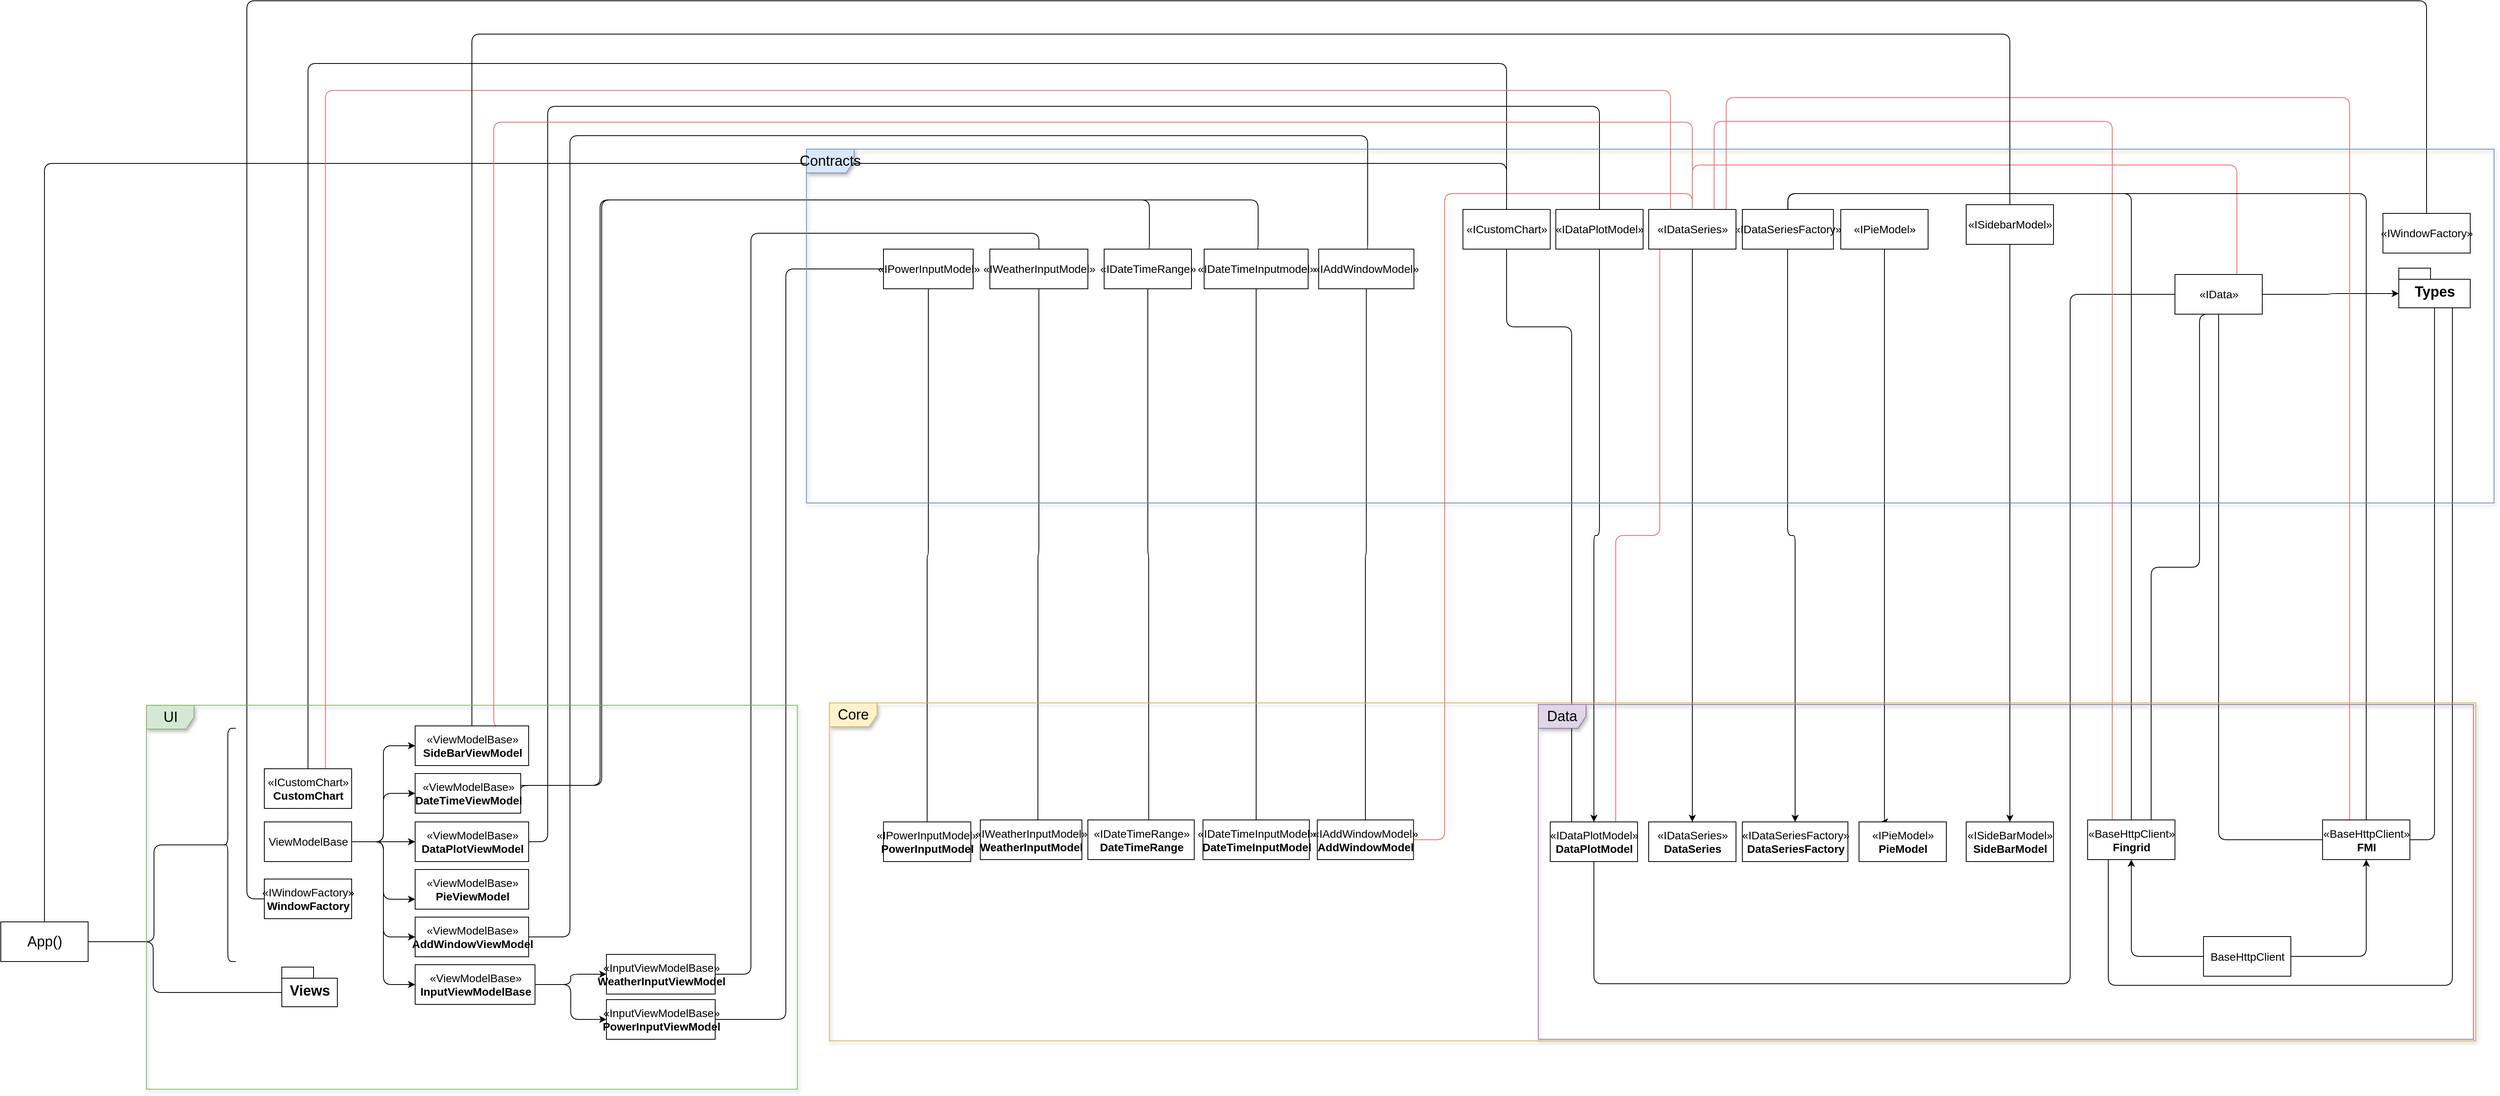 <mxfile version="14.5.8" type="device"><diagram id="C5RBs43oDa-KdzZeNtuy" name="Page-1"><mxGraphModel dx="5486" dy="2949" grid="0" gridSize="10" guides="1" tooltips="1" connect="1" arrows="1" fold="1" page="0" pageScale="1" pageWidth="827" pageHeight="1169" math="0" shadow="0"><root><mxCell id="WIyWlLk6GJQsqaUBKTNV-0"/><mxCell id="WIyWlLk6GJQsqaUBKTNV-1" parent="WIyWlLk6GJQsqaUBKTNV-0"/><mxCell id="1zRFErv88xGNdsrMWLjV-162" style="edgeStyle=orthogonalEdgeStyle;rounded=1;orthogonalLoop=1;jettySize=auto;html=1;entryX=0;entryY=0;entryDx=0;entryDy=32;entryPerimeter=0;startArrow=none;startFill=0;endArrow=none;endFill=0;fontSize=18;" edge="1" parent="WIyWlLk6GJQsqaUBKTNV-1" source="1zRFErv88xGNdsrMWLjV-0" target="1zRFErv88xGNdsrMWLjV-161"><mxGeometry relative="1" as="geometry"><Array as="points"><mxPoint x="-1935" y="719"/><mxPoint x="-1935" y="783"/></Array></mxGeometry></mxCell><mxCell id="1zRFErv88xGNdsrMWLjV-167" style="edgeStyle=orthogonalEdgeStyle;rounded=1;orthogonalLoop=1;jettySize=auto;html=1;entryX=0.1;entryY=0.5;entryDx=0;entryDy=0;entryPerimeter=0;startArrow=none;startFill=0;endArrow=none;endFill=0;fontSize=18;" edge="1" parent="WIyWlLk6GJQsqaUBKTNV-1" source="1zRFErv88xGNdsrMWLjV-0" target="1zRFErv88xGNdsrMWLjV-166"><mxGeometry relative="1" as="geometry"/></mxCell><mxCell id="1zRFErv88xGNdsrMWLjV-171" style="edgeStyle=orthogonalEdgeStyle;rounded=1;orthogonalLoop=1;jettySize=auto;html=1;entryX=0.5;entryY=0;entryDx=0;entryDy=0;startArrow=none;startFill=0;endArrow=none;endFill=0;fontSize=18;" edge="1" parent="WIyWlLk6GJQsqaUBKTNV-1" source="1zRFErv88xGNdsrMWLjV-0" target="1zRFErv88xGNdsrMWLjV-23"><mxGeometry relative="1" as="geometry"><Array as="points"><mxPoint x="-2072" y="-262"/><mxPoint x="-230" y="-262"/></Array></mxGeometry></mxCell><mxCell id="1zRFErv88xGNdsrMWLjV-0" value="App()" style="html=1;fontSize=18;" vertex="1" parent="WIyWlLk6GJQsqaUBKTNV-1"><mxGeometry x="-2127" y="694" width="110" height="50" as="geometry"/></mxCell><mxCell id="1zRFErv88xGNdsrMWLjV-121" style="edgeStyle=orthogonalEdgeStyle;rounded=1;orthogonalLoop=1;jettySize=auto;html=1;entryX=0.5;entryY=0;entryDx=0;entryDy=0;fontSize=14;" edge="1" parent="WIyWlLk6GJQsqaUBKTNV-1" source="1zRFErv88xGNdsrMWLjV-19" target="1zRFErv88xGNdsrMWLjV-57"><mxGeometry relative="1" as="geometry"/></mxCell><mxCell id="1zRFErv88xGNdsrMWLjV-19" value="«ISidebarModel»" style="html=1;fontSize=14;" vertex="1" parent="WIyWlLk6GJQsqaUBKTNV-1"><mxGeometry x="349" y="-210" width="110" height="50" as="geometry"/></mxCell><mxCell id="1zRFErv88xGNdsrMWLjV-20" value="«IWindowFactory»" style="html=1;fontSize=14;" vertex="1" parent="WIyWlLk6GJQsqaUBKTNV-1"><mxGeometry x="874" y="-199" width="110" height="50" as="geometry"/></mxCell><mxCell id="1zRFErv88xGNdsrMWLjV-152" style="edgeStyle=orthogonalEdgeStyle;rounded=1;orthogonalLoop=1;jettySize=auto;html=1;entryX=0.5;entryY=0;entryDx=0;entryDy=0;startArrow=none;startFill=0;endArrow=classic;endFill=1;fontSize=14;" edge="1" parent="WIyWlLk6GJQsqaUBKTNV-1" source="1zRFErv88xGNdsrMWLjV-21" target="1zRFErv88xGNdsrMWLjV-62"><mxGeometry relative="1" as="geometry"/></mxCell><mxCell id="1zRFErv88xGNdsrMWLjV-21" value="«IDataPlotModel»" style="html=1;fontSize=14;" vertex="1" parent="WIyWlLk6GJQsqaUBKTNV-1"><mxGeometry x="-168" y="-204" width="110" height="50" as="geometry"/></mxCell><mxCell id="1zRFErv88xGNdsrMWLjV-149" style="edgeStyle=orthogonalEdgeStyle;rounded=1;orthogonalLoop=1;jettySize=auto;html=1;entryX=0.5;entryY=0;entryDx=0;entryDy=0;startArrow=none;startFill=0;endArrow=none;endFill=0;fontSize=14;strokeColor=#EA6B66;" edge="1" parent="WIyWlLk6GJQsqaUBKTNV-1" source="1zRFErv88xGNdsrMWLjV-22" target="1zRFErv88xGNdsrMWLjV-31"><mxGeometry relative="1" as="geometry"><Array as="points"><mxPoint x="690" y="-260"/><mxPoint x="4" y="-260"/></Array></mxGeometry></mxCell><mxCell id="1zRFErv88xGNdsrMWLjV-175" style="edgeStyle=orthogonalEdgeStyle;rounded=1;orthogonalLoop=1;jettySize=auto;html=1;entryX=0;entryY=0;entryDx=0;entryDy=32;entryPerimeter=0;startArrow=none;startFill=0;endArrow=classic;endFill=1;fontSize=18;" edge="1" parent="WIyWlLk6GJQsqaUBKTNV-1" source="1zRFErv88xGNdsrMWLjV-22" target="1zRFErv88xGNdsrMWLjV-172"><mxGeometry relative="1" as="geometry"/></mxCell><mxCell id="1zRFErv88xGNdsrMWLjV-22" value="«IData»" style="html=1;fontSize=14;" vertex="1" parent="WIyWlLk6GJQsqaUBKTNV-1"><mxGeometry x="612" y="-122" width="110" height="50" as="geometry"/></mxCell><mxCell id="1zRFErv88xGNdsrMWLjV-87" style="edgeStyle=orthogonalEdgeStyle;rounded=1;orthogonalLoop=1;jettySize=auto;html=1;fontSize=14;endArrow=none;endFill=0;" edge="1" parent="WIyWlLk6GJQsqaUBKTNV-1" source="1zRFErv88xGNdsrMWLjV-23" target="1zRFErv88xGNdsrMWLjV-62"><mxGeometry relative="1" as="geometry"><Array as="points"><mxPoint x="-230" y="-56"/><mxPoint x="-148" y="-56"/></Array></mxGeometry></mxCell><mxCell id="1zRFErv88xGNdsrMWLjV-23" value="«ICustomChart»" style="html=1;fontSize=14;" vertex="1" parent="WIyWlLk6GJQsqaUBKTNV-1"><mxGeometry x="-285" y="-204" width="110" height="50" as="geometry"/></mxCell><mxCell id="1zRFErv88xGNdsrMWLjV-137" style="edgeStyle=orthogonalEdgeStyle;rounded=1;orthogonalLoop=1;jettySize=auto;html=1;entryX=0.567;entryY=0.002;entryDx=0;entryDy=0;entryPerimeter=0;startArrow=none;startFill=0;endArrow=none;endFill=0;fontSize=14;" edge="1" parent="WIyWlLk6GJQsqaUBKTNV-1" source="1zRFErv88xGNdsrMWLjV-24" target="1zRFErv88xGNdsrMWLjV-63"><mxGeometry relative="1" as="geometry"/></mxCell><mxCell id="1zRFErv88xGNdsrMWLjV-24" value="«IWeatherInputModel»" style="html=1;fontSize=14;" vertex="1" parent="WIyWlLk6GJQsqaUBKTNV-1"><mxGeometry x="-881" y="-154" width="123.5" height="50" as="geometry"/></mxCell><mxCell id="1zRFErv88xGNdsrMWLjV-138" style="edgeStyle=orthogonalEdgeStyle;rounded=1;orthogonalLoop=1;jettySize=auto;html=1;entryX=0.572;entryY=0.049;entryDx=0;entryDy=0;entryPerimeter=0;startArrow=none;startFill=0;endArrow=none;endFill=0;fontSize=14;" edge="1" parent="WIyWlLk6GJQsqaUBKTNV-1" source="1zRFErv88xGNdsrMWLjV-26" target="1zRFErv88xGNdsrMWLjV-55"><mxGeometry relative="1" as="geometry"/></mxCell><mxCell id="1zRFErv88xGNdsrMWLjV-26" value="«IDateTimeRange»" style="html=1;fontSize=14;" vertex="1" parent="WIyWlLk6GJQsqaUBKTNV-1"><mxGeometry x="-737" y="-154" width="110" height="50" as="geometry"/></mxCell><mxCell id="1zRFErv88xGNdsrMWLjV-139" style="edgeStyle=orthogonalEdgeStyle;rounded=1;orthogonalLoop=1;jettySize=auto;html=1;entryX=0.5;entryY=0;entryDx=0;entryDy=0;startArrow=none;startFill=0;endArrow=none;endFill=0;fontSize=14;" edge="1" parent="WIyWlLk6GJQsqaUBKTNV-1" source="1zRFErv88xGNdsrMWLjV-27" target="1zRFErv88xGNdsrMWLjV-42"><mxGeometry relative="1" as="geometry"/></mxCell><mxCell id="1zRFErv88xGNdsrMWLjV-27" value="«IDateTimeInputmodel»" style="html=1;fontSize=14;" vertex="1" parent="WIyWlLk6GJQsqaUBKTNV-1"><mxGeometry x="-611" y="-154" width="131" height="50" as="geometry"/></mxCell><mxCell id="1zRFErv88xGNdsrMWLjV-140" style="edgeStyle=orthogonalEdgeStyle;rounded=1;orthogonalLoop=1;jettySize=auto;html=1;entryX=0.5;entryY=0;entryDx=0;entryDy=0;startArrow=none;startFill=0;endArrow=none;endFill=0;fontSize=14;" edge="1" parent="WIyWlLk6GJQsqaUBKTNV-1" source="1zRFErv88xGNdsrMWLjV-28" target="1zRFErv88xGNdsrMWLjV-41"><mxGeometry relative="1" as="geometry"/></mxCell><mxCell id="1zRFErv88xGNdsrMWLjV-28" value="«IAddWindowModel»" style="html=1;fontSize=14;" vertex="1" parent="WIyWlLk6GJQsqaUBKTNV-1"><mxGeometry x="-466.75" y="-154" width="120" height="50" as="geometry"/></mxCell><mxCell id="1zRFErv88xGNdsrMWLjV-120" style="edgeStyle=orthogonalEdgeStyle;rounded=1;orthogonalLoop=1;jettySize=auto;html=1;entryX=0.25;entryY=0;entryDx=0;entryDy=0;fontSize=14;" edge="1" parent="WIyWlLk6GJQsqaUBKTNV-1" source="1zRFErv88xGNdsrMWLjV-29" target="1zRFErv88xGNdsrMWLjV-59"><mxGeometry relative="1" as="geometry"><mxPoint x="246" y="568" as="targetPoint"/><Array as="points"><mxPoint x="246" y="568"/></Array></mxGeometry></mxCell><mxCell id="1zRFErv88xGNdsrMWLjV-29" value="«IPieModel»" style="html=1;fontSize=14;" vertex="1" parent="WIyWlLk6GJQsqaUBKTNV-1"><mxGeometry x="191" y="-204" width="110" height="50" as="geometry"/></mxCell><mxCell id="1zRFErv88xGNdsrMWLjV-119" style="edgeStyle=orthogonalEdgeStyle;rounded=1;orthogonalLoop=1;jettySize=auto;html=1;entryX=0.5;entryY=0;entryDx=0;entryDy=0;fontSize=14;" edge="1" parent="WIyWlLk6GJQsqaUBKTNV-1" target="1zRFErv88xGNdsrMWLjV-60"><mxGeometry relative="1" as="geometry"><mxPoint x="134" y="-160" as="sourcePoint"/><Array as="points"><mxPoint x="124" y="207"/><mxPoint x="133" y="207"/></Array></mxGeometry></mxCell><mxCell id="1zRFErv88xGNdsrMWLjV-30" value="«IDataSeriesFactory»" style="html=1;fontSize=14;" vertex="1" parent="WIyWlLk6GJQsqaUBKTNV-1"><mxGeometry x="67" y="-204" width="114.75" height="50" as="geometry"/></mxCell><mxCell id="1zRFErv88xGNdsrMWLjV-118" style="edgeStyle=orthogonalEdgeStyle;rounded=1;orthogonalLoop=1;jettySize=auto;html=1;entryX=0.5;entryY=0;entryDx=0;entryDy=0;fontSize=14;" edge="1" parent="WIyWlLk6GJQsqaUBKTNV-1" source="1zRFErv88xGNdsrMWLjV-31" target="1zRFErv88xGNdsrMWLjV-61"><mxGeometry relative="1" as="geometry"/></mxCell><mxCell id="1zRFErv88xGNdsrMWLjV-181" style="edgeStyle=orthogonalEdgeStyle;rounded=1;orthogonalLoop=1;jettySize=auto;html=1;entryX=0.75;entryY=0;entryDx=0;entryDy=0;startArrow=none;startFill=0;endArrow=none;endFill=0;fontSize=18;strokeColor=#EA6B66;" edge="1" parent="WIyWlLk6GJQsqaUBKTNV-1" source="1zRFErv88xGNdsrMWLjV-31" target="1zRFErv88xGNdsrMWLjV-62"><mxGeometry relative="1" as="geometry"><Array as="points"><mxPoint x="-37" y="207"/><mxPoint x="-92" y="207"/></Array></mxGeometry></mxCell><mxCell id="1zRFErv88xGNdsrMWLjV-31" value="«IDataSeries»" style="html=1;fontSize=14;" vertex="1" parent="WIyWlLk6GJQsqaUBKTNV-1"><mxGeometry x="-51" y="-204" width="110" height="50" as="geometry"/></mxCell><mxCell id="1zRFErv88xGNdsrMWLjV-180" style="edgeStyle=orthogonalEdgeStyle;rounded=1;orthogonalLoop=1;jettySize=auto;html=1;entryX=0.5;entryY=0;entryDx=0;entryDy=0;startArrow=none;startFill=0;endArrow=none;endFill=0;fontSize=18;strokeColor=#EA6B66;" edge="1" parent="WIyWlLk6GJQsqaUBKTNV-1" source="1zRFErv88xGNdsrMWLjV-41" target="1zRFErv88xGNdsrMWLjV-31"><mxGeometry relative="1" as="geometry"><Array as="points"><mxPoint x="-308" y="591"/><mxPoint x="-308" y="-224"/><mxPoint x="4" y="-224"/></Array></mxGeometry></mxCell><mxCell id="1zRFErv88xGNdsrMWLjV-41" value="«IAddWindowModel»&lt;br style=&quot;font-size: 14px;&quot;&gt;&lt;b style=&quot;font-size: 14px;&quot;&gt;AddWindowModel&lt;/b&gt;" style="html=1;fontSize=14;" vertex="1" parent="WIyWlLk6GJQsqaUBKTNV-1"><mxGeometry x="-468.5" y="565.5" width="121.25" height="50" as="geometry"/></mxCell><mxCell id="1zRFErv88xGNdsrMWLjV-42" value="«IDateTimeInputModel»&lt;br style=&quot;font-size: 14px;&quot;&gt;&lt;b style=&quot;font-size: 14px;&quot;&gt;DateTimeInputModel&lt;/b&gt;" style="html=1;fontSize=14;" vertex="1" parent="WIyWlLk6GJQsqaUBKTNV-1"><mxGeometry x="-612.5" y="565.5" width="134" height="50" as="geometry"/></mxCell><mxCell id="1zRFErv88xGNdsrMWLjV-55" value="«IDateTimeRange»&lt;br style=&quot;font-size: 14px;&quot;&gt;&lt;b style=&quot;font-size: 14px;&quot;&gt;DateTimeRange&lt;/b&gt;" style="html=1;fontSize=14;" vertex="1" parent="WIyWlLk6GJQsqaUBKTNV-1"><mxGeometry x="-757.5" y="565.5" width="134" height="50" as="geometry"/></mxCell><mxCell id="1zRFErv88xGNdsrMWLjV-57" value="«ISideBarModel»&lt;br style=&quot;font-size: 14px;&quot;&gt;&lt;b style=&quot;font-size: 14px;&quot;&gt;SideBarModel&lt;/b&gt;" style="html=1;fontSize=14;" vertex="1" parent="WIyWlLk6GJQsqaUBKTNV-1"><mxGeometry x="349" y="568" width="110" height="50" as="geometry"/></mxCell><mxCell id="1zRFErv88xGNdsrMWLjV-59" value="«IPieModel»&lt;br style=&quot;font-size: 14px;&quot;&gt;&lt;b style=&quot;font-size: 14px;&quot;&gt;PieModel&lt;/b&gt;" style="html=1;fontSize=14;" vertex="1" parent="WIyWlLk6GJQsqaUBKTNV-1"><mxGeometry x="214" y="568" width="110" height="50" as="geometry"/></mxCell><mxCell id="1zRFErv88xGNdsrMWLjV-60" value="«IDataSeriesFactory»&lt;br style=&quot;font-size: 14px;&quot;&gt;&lt;b style=&quot;font-size: 14px;&quot;&gt;DataSeriesFactory&lt;/b&gt;" style="html=1;fontSize=14;" vertex="1" parent="WIyWlLk6GJQsqaUBKTNV-1"><mxGeometry x="67" y="568" width="133" height="50" as="geometry"/></mxCell><mxCell id="1zRFErv88xGNdsrMWLjV-61" value="«IDataSeries»&lt;br style=&quot;font-size: 14px;&quot;&gt;&lt;b style=&quot;font-size: 14px;&quot;&gt;DataSeries&lt;/b&gt;" style="html=1;fontSize=14;" vertex="1" parent="WIyWlLk6GJQsqaUBKTNV-1"><mxGeometry x="-51" y="568" width="110" height="50" as="geometry"/></mxCell><mxCell id="1zRFErv88xGNdsrMWLjV-178" style="edgeStyle=orthogonalEdgeStyle;rounded=1;orthogonalLoop=1;jettySize=auto;html=1;entryX=0;entryY=0.5;entryDx=0;entryDy=0;startArrow=none;startFill=0;endArrow=none;endFill=0;fontSize=18;" edge="1" parent="WIyWlLk6GJQsqaUBKTNV-1" source="1zRFErv88xGNdsrMWLjV-62" target="1zRFErv88xGNdsrMWLjV-22"><mxGeometry relative="1" as="geometry"><Array as="points"><mxPoint x="-120" y="772"/><mxPoint x="480" y="772"/><mxPoint x="480" y="-97"/></Array></mxGeometry></mxCell><mxCell id="1zRFErv88xGNdsrMWLjV-62" value="«IDataPlotModel»&lt;br style=&quot;font-size: 14px;&quot;&gt;&lt;b style=&quot;font-size: 14px;&quot;&gt;DataPlotModel&lt;/b&gt;" style="html=1;fontSize=14;" vertex="1" parent="WIyWlLk6GJQsqaUBKTNV-1"><mxGeometry x="-175" y="568" width="110" height="50" as="geometry"/></mxCell><mxCell id="1zRFErv88xGNdsrMWLjV-63" value="«IWeatherInputModel»&lt;br style=&quot;font-size: 14px;&quot;&gt;&lt;b style=&quot;font-size: 14px;&quot;&gt;WeatherInputModel&lt;/b&gt;" style="html=1;fontSize=14;" vertex="1" parent="WIyWlLk6GJQsqaUBKTNV-1"><mxGeometry x="-893" y="565.5" width="128" height="50" as="geometry"/></mxCell><mxCell id="1zRFErv88xGNdsrMWLjV-64" value="«IPowerInputModel»&lt;br style=&quot;font-size: 14px;&quot;&gt;&lt;b style=&quot;font-size: 14px;&quot;&gt;PowerInputModel&lt;/b&gt;" style="html=1;fontSize=14;" vertex="1" parent="WIyWlLk6GJQsqaUBKTNV-1"><mxGeometry x="-1015" y="568" width="110" height="50" as="geometry"/></mxCell><mxCell id="1zRFErv88xGNdsrMWLjV-83" style="edgeStyle=orthogonalEdgeStyle;rounded=1;orthogonalLoop=1;jettySize=auto;html=1;entryX=0.5;entryY=1;entryDx=0;entryDy=0;fontSize=14;" edge="1" parent="WIyWlLk6GJQsqaUBKTNV-1" source="1zRFErv88xGNdsrMWLjV-76" target="1zRFErv88xGNdsrMWLjV-77"><mxGeometry relative="1" as="geometry"/></mxCell><mxCell id="1zRFErv88xGNdsrMWLjV-84" style="edgeStyle=orthogonalEdgeStyle;orthogonalLoop=1;jettySize=auto;html=1;entryX=0.5;entryY=1;entryDx=0;entryDy=0;rounded=1;fontSize=14;" edge="1" parent="WIyWlLk6GJQsqaUBKTNV-1" source="1zRFErv88xGNdsrMWLjV-76" target="1zRFErv88xGNdsrMWLjV-78"><mxGeometry relative="1" as="geometry"/></mxCell><mxCell id="1zRFErv88xGNdsrMWLjV-76" value="BaseHttpClient" style="html=1;fontSize=14;" vertex="1" parent="WIyWlLk6GJQsqaUBKTNV-1"><mxGeometry x="648" y="712.5" width="110" height="50" as="geometry"/></mxCell><mxCell id="1zRFErv88xGNdsrMWLjV-146" style="edgeStyle=orthogonalEdgeStyle;rounded=1;orthogonalLoop=1;jettySize=auto;html=1;entryX=0.5;entryY=1;entryDx=0;entryDy=0;startArrow=none;startFill=0;endArrow=none;endFill=0;fontSize=14;" edge="1" parent="WIyWlLk6GJQsqaUBKTNV-1" source="1zRFErv88xGNdsrMWLjV-77" target="1zRFErv88xGNdsrMWLjV-22"><mxGeometry relative="1" as="geometry"><Array as="points"><mxPoint x="582" y="247"/><mxPoint x="643" y="247"/><mxPoint x="643" y="-72"/></Array></mxGeometry></mxCell><mxCell id="1zRFErv88xGNdsrMWLjV-150" style="edgeStyle=orthogonalEdgeStyle;rounded=1;orthogonalLoop=1;jettySize=auto;html=1;entryX=0.5;entryY=0;entryDx=0;entryDy=0;startArrow=none;startFill=0;endArrow=none;endFill=0;fontSize=14;" edge="1" parent="WIyWlLk6GJQsqaUBKTNV-1" source="1zRFErv88xGNdsrMWLjV-77" target="1zRFErv88xGNdsrMWLjV-30"><mxGeometry relative="1" as="geometry"><Array as="points"><mxPoint x="557" y="-224"/><mxPoint x="124" y="-224"/></Array></mxGeometry></mxCell><mxCell id="1zRFErv88xGNdsrMWLjV-174" style="edgeStyle=orthogonalEdgeStyle;rounded=1;orthogonalLoop=1;jettySize=auto;html=1;entryX=0.75;entryY=1;entryDx=0;entryDy=0;entryPerimeter=0;startArrow=none;startFill=0;endArrow=none;endFill=0;fontSize=18;" edge="1" parent="WIyWlLk6GJQsqaUBKTNV-1" source="1zRFErv88xGNdsrMWLjV-77" target="1zRFErv88xGNdsrMWLjV-172"><mxGeometry relative="1" as="geometry"><Array as="points"><mxPoint x="528" y="774"/><mxPoint x="962" y="774"/></Array></mxGeometry></mxCell><mxCell id="1zRFErv88xGNdsrMWLjV-182" style="edgeStyle=orthogonalEdgeStyle;rounded=1;orthogonalLoop=1;jettySize=auto;html=1;startArrow=none;startFill=0;endArrow=none;endFill=0;fontSize=18;entryX=0.75;entryY=0;entryDx=0;entryDy=0;strokeColor=#EA6B66;" edge="1" parent="WIyWlLk6GJQsqaUBKTNV-1" source="1zRFErv88xGNdsrMWLjV-77" target="1zRFErv88xGNdsrMWLjV-31"><mxGeometry relative="1" as="geometry"><mxPoint x="508.333" y="235.333" as="targetPoint"/><Array as="points"><mxPoint x="533" y="-315"/><mxPoint x="32" y="-315"/></Array></mxGeometry></mxCell><mxCell id="1zRFErv88xGNdsrMWLjV-77" value="«BaseHttpClient»&lt;br style=&quot;font-size: 14px;&quot;&gt;&lt;b style=&quot;font-size: 14px;&quot;&gt;Fingrid&lt;/b&gt;" style="html=1;fontSize=14;" vertex="1" parent="WIyWlLk6GJQsqaUBKTNV-1"><mxGeometry x="502" y="565.5" width="110" height="50" as="geometry"/></mxCell><mxCell id="1zRFErv88xGNdsrMWLjV-148" style="edgeStyle=orthogonalEdgeStyle;rounded=1;orthogonalLoop=1;jettySize=auto;html=1;entryX=0.5;entryY=1;entryDx=0;entryDy=0;startArrow=none;startFill=0;endArrow=none;endFill=0;fontSize=14;" edge="1" parent="WIyWlLk6GJQsqaUBKTNV-1" source="1zRFErv88xGNdsrMWLjV-78" target="1zRFErv88xGNdsrMWLjV-22"><mxGeometry relative="1" as="geometry"/></mxCell><mxCell id="1zRFErv88xGNdsrMWLjV-151" style="edgeStyle=orthogonalEdgeStyle;rounded=1;orthogonalLoop=1;jettySize=auto;html=1;entryX=0.5;entryY=0;entryDx=0;entryDy=0;startArrow=none;startFill=0;endArrow=none;endFill=0;fontSize=14;" edge="1" parent="WIyWlLk6GJQsqaUBKTNV-1" source="1zRFErv88xGNdsrMWLjV-78" target="1zRFErv88xGNdsrMWLjV-30"><mxGeometry relative="1" as="geometry"><Array as="points"><mxPoint x="853" y="-224"/><mxPoint x="124" y="-224"/></Array></mxGeometry></mxCell><mxCell id="1zRFErv88xGNdsrMWLjV-173" style="edgeStyle=orthogonalEdgeStyle;rounded=1;orthogonalLoop=1;jettySize=auto;html=1;entryX=0.5;entryY=1;entryDx=0;entryDy=0;entryPerimeter=0;startArrow=none;startFill=0;endArrow=none;endFill=0;fontSize=18;" edge="1" parent="WIyWlLk6GJQsqaUBKTNV-1" source="1zRFErv88xGNdsrMWLjV-78" target="1zRFErv88xGNdsrMWLjV-172"><mxGeometry relative="1" as="geometry"><Array as="points"><mxPoint x="939" y="591"/></Array></mxGeometry></mxCell><mxCell id="1zRFErv88xGNdsrMWLjV-183" style="edgeStyle=orthogonalEdgeStyle;rounded=1;orthogonalLoop=1;jettySize=auto;html=1;entryX=0.888;entryY=-0.013;entryDx=0;entryDy=0;entryPerimeter=0;startArrow=none;startFill=0;endArrow=none;endFill=0;fontSize=18;strokeColor=#EA6B66;" edge="1" parent="WIyWlLk6GJQsqaUBKTNV-1" source="1zRFErv88xGNdsrMWLjV-78" target="1zRFErv88xGNdsrMWLjV-31"><mxGeometry relative="1" as="geometry"><Array as="points"><mxPoint x="832" y="-345"/><mxPoint x="47" y="-345"/></Array></mxGeometry></mxCell><mxCell id="1zRFErv88xGNdsrMWLjV-78" value="«BaseHttpClient»&lt;br style=&quot;font-size: 14px;&quot;&gt;&lt;b style=&quot;font-size: 14px;&quot;&gt;FMI&lt;/b&gt;" style="html=1;fontSize=14;" vertex="1" parent="WIyWlLk6GJQsqaUBKTNV-1"><mxGeometry x="798" y="565.5" width="110" height="50" as="geometry"/></mxCell><mxCell id="1zRFErv88xGNdsrMWLjV-104" style="edgeStyle=orthogonalEdgeStyle;rounded=1;orthogonalLoop=1;jettySize=auto;html=1;entryX=0;entryY=0.5;entryDx=0;entryDy=0;fontSize=14;" edge="1" parent="WIyWlLk6GJQsqaUBKTNV-1" source="1zRFErv88xGNdsrMWLjV-92" target="1zRFErv88xGNdsrMWLjV-103"><mxGeometry relative="1" as="geometry"/></mxCell><mxCell id="1zRFErv88xGNdsrMWLjV-105" style="edgeStyle=orthogonalEdgeStyle;rounded=1;orthogonalLoop=1;jettySize=auto;html=1;entryX=0;entryY=0.5;entryDx=0;entryDy=0;fontSize=14;" edge="1" parent="WIyWlLk6GJQsqaUBKTNV-1" source="1zRFErv88xGNdsrMWLjV-92" target="1zRFErv88xGNdsrMWLjV-98"><mxGeometry relative="1" as="geometry"/></mxCell><mxCell id="1zRFErv88xGNdsrMWLjV-106" style="edgeStyle=orthogonalEdgeStyle;rounded=1;orthogonalLoop=1;jettySize=auto;html=1;entryX=0;entryY=0.5;entryDx=0;entryDy=0;fontSize=14;" edge="1" parent="WIyWlLk6GJQsqaUBKTNV-1" source="1zRFErv88xGNdsrMWLjV-92" target="1zRFErv88xGNdsrMWLjV-101"><mxGeometry relative="1" as="geometry"/></mxCell><mxCell id="1zRFErv88xGNdsrMWLjV-107" style="edgeStyle=orthogonalEdgeStyle;rounded=1;orthogonalLoop=1;jettySize=auto;html=1;entryX=0;entryY=0.75;entryDx=0;entryDy=0;fontSize=14;" edge="1" parent="WIyWlLk6GJQsqaUBKTNV-1" source="1zRFErv88xGNdsrMWLjV-92" target="1zRFErv88xGNdsrMWLjV-102"><mxGeometry relative="1" as="geometry"/></mxCell><mxCell id="1zRFErv88xGNdsrMWLjV-108" style="edgeStyle=orthogonalEdgeStyle;rounded=1;orthogonalLoop=1;jettySize=auto;html=1;entryX=0;entryY=0.5;entryDx=0;entryDy=0;fontSize=14;" edge="1" parent="WIyWlLk6GJQsqaUBKTNV-1" source="1zRFErv88xGNdsrMWLjV-92" target="1zRFErv88xGNdsrMWLjV-94"><mxGeometry relative="1" as="geometry"/></mxCell><mxCell id="1zRFErv88xGNdsrMWLjV-109" style="edgeStyle=orthogonalEdgeStyle;rounded=1;orthogonalLoop=1;jettySize=auto;html=1;entryX=0;entryY=0.5;entryDx=0;entryDy=0;fontSize=14;" edge="1" parent="WIyWlLk6GJQsqaUBKTNV-1" source="1zRFErv88xGNdsrMWLjV-92" target="1zRFErv88xGNdsrMWLjV-97"><mxGeometry relative="1" as="geometry"/></mxCell><mxCell id="1zRFErv88xGNdsrMWLjV-92" value="ViewModelBase" style="html=1;fontSize=14;" vertex="1" parent="WIyWlLk6GJQsqaUBKTNV-1"><mxGeometry x="-1795" y="568" width="110" height="50" as="geometry"/></mxCell><mxCell id="1zRFErv88xGNdsrMWLjV-145" style="edgeStyle=orthogonalEdgeStyle;rounded=1;orthogonalLoop=1;jettySize=auto;html=1;startArrow=none;startFill=0;endArrow=none;endFill=0;entryX=0.5;entryY=0;entryDx=0;entryDy=0;fontSize=14;" edge="1" parent="WIyWlLk6GJQsqaUBKTNV-1" source="1zRFErv88xGNdsrMWLjV-93" target="1zRFErv88xGNdsrMWLjV-23"><mxGeometry relative="1" as="geometry"><mxPoint x="50" y="-302.5" as="targetPoint"/><Array as="points"><mxPoint x="-1740" y="-388"/><mxPoint x="-230" y="-388"/></Array></mxGeometry></mxCell><mxCell id="1zRFErv88xGNdsrMWLjV-184" style="edgeStyle=orthogonalEdgeStyle;rounded=1;orthogonalLoop=1;jettySize=auto;html=1;entryX=0.25;entryY=0;entryDx=0;entryDy=0;startArrow=none;startFill=0;endArrow=none;endFill=0;fontSize=18;strokeColor=#EA6B66;" edge="1" parent="WIyWlLk6GJQsqaUBKTNV-1" source="1zRFErv88xGNdsrMWLjV-93" target="1zRFErv88xGNdsrMWLjV-31"><mxGeometry relative="1" as="geometry"><Array as="points"><mxPoint x="-1718" y="-354"/><mxPoint x="-23" y="-354"/></Array></mxGeometry></mxCell><mxCell id="1zRFErv88xGNdsrMWLjV-93" value="«ICustomChart»&lt;br style=&quot;font-size: 14px;&quot;&gt;&lt;b style=&quot;font-size: 14px;&quot;&gt;CustomChart&lt;/b&gt;" style="html=1;fontSize=14;" vertex="1" parent="WIyWlLk6GJQsqaUBKTNV-1"><mxGeometry x="-1795" y="501" width="110" height="50" as="geometry"/></mxCell><mxCell id="1zRFErv88xGNdsrMWLjV-122" style="edgeStyle=orthogonalEdgeStyle;rounded=1;orthogonalLoop=1;jettySize=auto;html=1;entryX=0.5;entryY=0;entryDx=0;entryDy=0;startArrow=none;startFill=0;endArrow=none;endFill=0;exitX=1;exitY=0.5;exitDx=0;exitDy=0;fontSize=14;" edge="1" parent="WIyWlLk6GJQsqaUBKTNV-1" source="1zRFErv88xGNdsrMWLjV-94" target="1zRFErv88xGNdsrMWLjV-28"><mxGeometry relative="1" as="geometry"><Array as="points"><mxPoint x="-1410" y="713"/><mxPoint x="-1410" y="-297"/><mxPoint x="-405" y="-297"/><mxPoint x="-405" y="-154"/></Array></mxGeometry></mxCell><mxCell id="1zRFErv88xGNdsrMWLjV-94" value="«ViewModelBase»&lt;br style=&quot;font-size: 14px;&quot;&gt;&lt;b style=&quot;font-size: 14px;&quot;&gt;AddWindowViewModel&lt;/b&gt;" style="html=1;fontSize=14;" vertex="1" parent="WIyWlLk6GJQsqaUBKTNV-1"><mxGeometry x="-1605" y="688" width="143" height="50" as="geometry"/></mxCell><mxCell id="1zRFErv88xGNdsrMWLjV-133" style="edgeStyle=orthogonalEdgeStyle;rounded=1;orthogonalLoop=1;jettySize=auto;html=1;entryX=0;entryY=0.5;entryDx=0;entryDy=0;startArrow=none;startFill=0;endArrow=none;endFill=0;fontSize=14;" edge="1" parent="WIyWlLk6GJQsqaUBKTNV-1" source="1zRFErv88xGNdsrMWLjV-96" target="1zRFErv88xGNdsrMWLjV-25"><mxGeometry relative="1" as="geometry"><Array as="points"><mxPoint x="-1138" y="817"/><mxPoint x="-1138" y="-129"/></Array></mxGeometry></mxCell><mxCell id="1zRFErv88xGNdsrMWLjV-96" value="«InputViewModelBase»&lt;br style=&quot;font-size: 14px;&quot;&gt;&lt;b style=&quot;font-size: 14px;&quot;&gt;PowerInputViewModel&lt;/b&gt;" style="html=1;fontSize=14;" vertex="1" parent="WIyWlLk6GJQsqaUBKTNV-1"><mxGeometry x="-1364" y="792" width="137" height="50" as="geometry"/></mxCell><mxCell id="1zRFErv88xGNdsrMWLjV-110" style="edgeStyle=orthogonalEdgeStyle;rounded=1;orthogonalLoop=1;jettySize=auto;html=1;entryX=0;entryY=0.5;entryDx=0;entryDy=0;fontSize=14;" edge="1" parent="WIyWlLk6GJQsqaUBKTNV-1" source="1zRFErv88xGNdsrMWLjV-97" target="1zRFErv88xGNdsrMWLjV-99"><mxGeometry relative="1" as="geometry"/></mxCell><mxCell id="1zRFErv88xGNdsrMWLjV-111" style="edgeStyle=orthogonalEdgeStyle;rounded=1;orthogonalLoop=1;jettySize=auto;html=1;entryX=0;entryY=0.5;entryDx=0;entryDy=0;fontSize=14;" edge="1" parent="WIyWlLk6GJQsqaUBKTNV-1" source="1zRFErv88xGNdsrMWLjV-97" target="1zRFErv88xGNdsrMWLjV-96"><mxGeometry relative="1" as="geometry"/></mxCell><mxCell id="1zRFErv88xGNdsrMWLjV-97" value="«ViewModelBase»&lt;br style=&quot;font-size: 14px;&quot;&gt;&lt;b style=&quot;font-size: 14px;&quot;&gt;InputViewModelBase&lt;/b&gt;" style="html=1;fontSize=14;" vertex="1" parent="WIyWlLk6GJQsqaUBKTNV-1"><mxGeometry x="-1605" y="748" width="151" height="50" as="geometry"/></mxCell><mxCell id="1zRFErv88xGNdsrMWLjV-124" style="edgeStyle=orthogonalEdgeStyle;rounded=1;orthogonalLoop=1;jettySize=auto;html=1;entryX=0.5;entryY=0;entryDx=0;entryDy=0;startArrow=none;startFill=0;endArrow=none;endFill=0;fontSize=14;" edge="1" parent="WIyWlLk6GJQsqaUBKTNV-1" source="1zRFErv88xGNdsrMWLjV-98" target="1zRFErv88xGNdsrMWLjV-27"><mxGeometry relative="1" as="geometry"><Array as="points"><mxPoint x="-1370" y="522"/><mxPoint x="-1370" y="-216"/><mxPoint x="-543" y="-216"/><mxPoint x="-543" y="-154"/></Array></mxGeometry></mxCell><mxCell id="1zRFErv88xGNdsrMWLjV-125" style="edgeStyle=orthogonalEdgeStyle;rounded=1;orthogonalLoop=1;jettySize=auto;html=1;entryX=0.5;entryY=0;entryDx=0;entryDy=0;startArrow=none;startFill=0;endArrow=none;endFill=0;exitX=1;exitY=0.5;exitDx=0;exitDy=0;fontSize=14;" edge="1" parent="WIyWlLk6GJQsqaUBKTNV-1" source="1zRFErv88xGNdsrMWLjV-98" target="1zRFErv88xGNdsrMWLjV-26"><mxGeometry relative="1" as="geometry"><Array as="points"><mxPoint x="-1472" y="522"/><mxPoint x="-1372" y="522"/><mxPoint x="-1372" y="-216"/><mxPoint x="-680" y="-216"/><mxPoint x="-680" y="-154"/></Array></mxGeometry></mxCell><mxCell id="1zRFErv88xGNdsrMWLjV-98" value="«ViewModelBase»&lt;br style=&quot;font-size: 14px;&quot;&gt;&lt;b style=&quot;font-size: 14px;&quot;&gt;DateTimeViewModel&lt;/b&gt;" style="html=1;fontSize=14;" vertex="1" parent="WIyWlLk6GJQsqaUBKTNV-1"><mxGeometry x="-1605" y="507" width="133" height="50" as="geometry"/></mxCell><mxCell id="1zRFErv88xGNdsrMWLjV-132" style="edgeStyle=orthogonalEdgeStyle;rounded=1;orthogonalLoop=1;jettySize=auto;html=1;entryX=0.5;entryY=0;entryDx=0;entryDy=0;startArrow=none;startFill=0;endArrow=none;endFill=0;fontSize=14;" edge="1" parent="WIyWlLk6GJQsqaUBKTNV-1" source="1zRFErv88xGNdsrMWLjV-99" target="1zRFErv88xGNdsrMWLjV-24"><mxGeometry relative="1" as="geometry"><Array as="points"><mxPoint x="-1182" y="760"/><mxPoint x="-1182" y="-174"/><mxPoint x="-819" y="-174"/></Array></mxGeometry></mxCell><mxCell id="1zRFErv88xGNdsrMWLjV-99" value="«InputViewModelBase»&lt;br style=&quot;font-size: 14px;&quot;&gt;&lt;b style=&quot;font-size: 14px;&quot;&gt;WeatherInputViewModel&lt;/b&gt;" style="html=1;fontSize=14;" vertex="1" parent="WIyWlLk6GJQsqaUBKTNV-1"><mxGeometry x="-1364" y="735" width="137" height="50" as="geometry"/></mxCell><mxCell id="1zRFErv88xGNdsrMWLjV-141" style="edgeStyle=orthogonalEdgeStyle;rounded=1;orthogonalLoop=1;jettySize=auto;html=1;entryX=0.5;entryY=0;entryDx=0;entryDy=0;startArrow=none;startFill=0;endArrow=none;endFill=0;fontSize=14;" edge="1" parent="WIyWlLk6GJQsqaUBKTNV-1" source="1zRFErv88xGNdsrMWLjV-101" target="1zRFErv88xGNdsrMWLjV-21"><mxGeometry relative="1" as="geometry"><Array as="points"><mxPoint x="-1438" y="593"/><mxPoint x="-1438" y="-334"/><mxPoint x="-113" y="-334"/></Array></mxGeometry></mxCell><mxCell id="1zRFErv88xGNdsrMWLjV-101" value="«ViewModelBase»&lt;br style=&quot;font-size: 14px;&quot;&gt;&lt;b style=&quot;font-size: 14px;&quot;&gt;DataPlotViewModel&lt;/b&gt;" style="html=1;fontSize=14;" vertex="1" parent="WIyWlLk6GJQsqaUBKTNV-1"><mxGeometry x="-1605" y="568" width="143" height="50" as="geometry"/></mxCell><mxCell id="1zRFErv88xGNdsrMWLjV-102" value="«ViewModelBase»&lt;br style=&quot;font-size: 14px;&quot;&gt;&lt;b style=&quot;font-size: 14px;&quot;&gt;PieViewModel&lt;/b&gt;" style="html=1;fontSize=14;" vertex="1" parent="WIyWlLk6GJQsqaUBKTNV-1"><mxGeometry x="-1605" y="628" width="143" height="50" as="geometry"/></mxCell><mxCell id="1zRFErv88xGNdsrMWLjV-155" style="edgeStyle=orthogonalEdgeStyle;rounded=1;orthogonalLoop=1;jettySize=auto;html=1;entryX=0.5;entryY=0;entryDx=0;entryDy=0;startArrow=none;startFill=0;endArrow=none;endFill=0;fontSize=14;" edge="1" parent="WIyWlLk6GJQsqaUBKTNV-1" source="1zRFErv88xGNdsrMWLjV-103" target="1zRFErv88xGNdsrMWLjV-19"><mxGeometry relative="1" as="geometry"><Array as="points"><mxPoint x="-1534" y="-425"/><mxPoint x="404" y="-425"/></Array></mxGeometry></mxCell><mxCell id="1zRFErv88xGNdsrMWLjV-185" style="edgeStyle=orthogonalEdgeStyle;rounded=1;orthogonalLoop=1;jettySize=auto;html=1;entryX=0.5;entryY=0;entryDx=0;entryDy=0;startArrow=none;startFill=0;endArrow=none;endFill=0;fontSize=18;exitX=0.75;exitY=0;exitDx=0;exitDy=0;strokeColor=#EA6B66;" edge="1" parent="WIyWlLk6GJQsqaUBKTNV-1" source="1zRFErv88xGNdsrMWLjV-103" target="1zRFErv88xGNdsrMWLjV-31"><mxGeometry relative="1" as="geometry"><Array as="points"><mxPoint x="-1506" y="447"/><mxPoint x="-1506" y="-314"/><mxPoint x="4" y="-314"/></Array></mxGeometry></mxCell><mxCell id="1zRFErv88xGNdsrMWLjV-103" value="«ViewModelBase»&lt;br style=&quot;font-size: 14px;&quot;&gt;&lt;b style=&quot;font-size: 14px;&quot;&gt;SideBarViewModel&lt;/b&gt;" style="html=1;fontSize=14;" vertex="1" parent="WIyWlLk6GJQsqaUBKTNV-1"><mxGeometry x="-1605" y="447" width="143" height="50" as="geometry"/></mxCell><mxCell id="1zRFErv88xGNdsrMWLjV-136" style="edgeStyle=orthogonalEdgeStyle;rounded=1;orthogonalLoop=1;jettySize=auto;html=1;entryX=0.5;entryY=0;entryDx=0;entryDy=0;startArrow=none;startFill=0;endArrow=none;endFill=0;fontSize=14;" edge="1" parent="WIyWlLk6GJQsqaUBKTNV-1" source="1zRFErv88xGNdsrMWLjV-25" target="1zRFErv88xGNdsrMWLjV-64"><mxGeometry relative="1" as="geometry"/></mxCell><mxCell id="1zRFErv88xGNdsrMWLjV-25" value="«IPowerInputModel»" style="html=1;fontSize=14;" vertex="1" parent="WIyWlLk6GJQsqaUBKTNV-1"><mxGeometry x="-1015" y="-154" width="113" height="50" as="geometry"/></mxCell><mxCell id="1zRFErv88xGNdsrMWLjV-156" style="edgeStyle=orthogonalEdgeStyle;rounded=1;orthogonalLoop=1;jettySize=auto;html=1;entryX=0.5;entryY=0;entryDx=0;entryDy=0;startArrow=none;startFill=0;endArrow=none;endFill=0;fontSize=14;" edge="1" parent="WIyWlLk6GJQsqaUBKTNV-1" source="1zRFErv88xGNdsrMWLjV-154" target="1zRFErv88xGNdsrMWLjV-20"><mxGeometry relative="1" as="geometry"><Array as="points"><mxPoint x="-1817" y="665"/><mxPoint x="-1817" y="-467"/><mxPoint x="929" y="-467"/></Array></mxGeometry></mxCell><mxCell id="1zRFErv88xGNdsrMWLjV-154" value="«IWindowFactory»&lt;br style=&quot;font-size: 14px;&quot;&gt;&lt;b style=&quot;font-size: 14px;&quot;&gt;WindowFactory&lt;/b&gt;" style="html=1;fontSize=14;" vertex="1" parent="WIyWlLk6GJQsqaUBKTNV-1"><mxGeometry x="-1795" y="640" width="110" height="50" as="geometry"/></mxCell><mxCell id="1zRFErv88xGNdsrMWLjV-161" value="Views" style="shape=folder;fontStyle=1;spacingTop=10;tabWidth=40;tabHeight=14;tabPosition=left;html=1;fontSize=18;" vertex="1" parent="WIyWlLk6GJQsqaUBKTNV-1"><mxGeometry x="-1773" y="751" width="70" height="50" as="geometry"/></mxCell><mxCell id="1zRFErv88xGNdsrMWLjV-166" value="" style="shape=curlyBracket;whiteSpace=wrap;html=1;rounded=1;fontSize=18;" vertex="1" parent="WIyWlLk6GJQsqaUBKTNV-1"><mxGeometry x="-1851" y="450" width="20" height="294" as="geometry"/></mxCell><mxCell id="1zRFErv88xGNdsrMWLjV-172" value="Types" style="shape=folder;fontStyle=1;spacingTop=10;tabWidth=40;tabHeight=14;tabPosition=left;html=1;fontSize=18;" vertex="1" parent="WIyWlLk6GJQsqaUBKTNV-1"><mxGeometry x="894" y="-130" width="90" height="50" as="geometry"/></mxCell><mxCell id="1zRFErv88xGNdsrMWLjV-186" value="UI" style="shape=umlFrame;whiteSpace=wrap;html=1;fontSize=18;fillColor=#d5e8d4;strokeColor=#82b366;shadow=1;" vertex="1" parent="WIyWlLk6GJQsqaUBKTNV-1"><mxGeometry x="-1943.5" y="421" width="820" height="484" as="geometry"/></mxCell><mxCell id="1zRFErv88xGNdsrMWLjV-187" value="Core" style="shape=umlFrame;whiteSpace=wrap;html=1;fontSize=18;fillColor=#fff2cc;strokeColor=#d6b656;shadow=1;" vertex="1" parent="WIyWlLk6GJQsqaUBKTNV-1"><mxGeometry x="-1083" y="418" width="2074" height="426" as="geometry"/></mxCell><mxCell id="1zRFErv88xGNdsrMWLjV-189" value="Data" style="shape=umlFrame;whiteSpace=wrap;html=1;fontSize=18;fillColor=#e1d5e7;strokeColor=#9673a6;shadow=1;" vertex="1" parent="WIyWlLk6GJQsqaUBKTNV-1"><mxGeometry x="-190" y="420" width="1178" height="422" as="geometry"/></mxCell><mxCell id="1zRFErv88xGNdsrMWLjV-190" value="Contracts" style="shape=umlFrame;whiteSpace=wrap;html=1;fontSize=18;fillColor=#dae8fc;strokeColor=#6c8ebf;shadow=1;" vertex="1" parent="WIyWlLk6GJQsqaUBKTNV-1"><mxGeometry x="-1112" y="-280" width="2126" height="446" as="geometry"/></mxCell></root></mxGraphModel></diagram></mxfile>